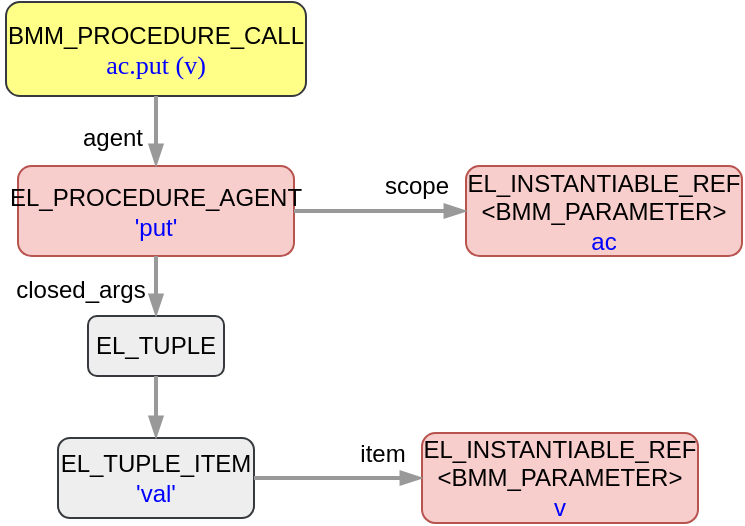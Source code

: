 <mxfile version="12.6.5" type="device"><diagram id="T1bN20LsihRzyOmEhu59" name="Page-1"><mxGraphModel dx="1366" dy="816" grid="1" gridSize="10" guides="1" tooltips="1" connect="1" arrows="1" fold="1" page="1" pageScale="1" pageWidth="1169" pageHeight="827" math="0" shadow="0"><root><mxCell id="0"/><mxCell id="1" parent="0"/><mxCell id="mJRC4oi6M7qBUFt7QNun-1" value="EL_PROCEDURE_AGENT&lt;br&gt;&lt;font color=&quot;#0000ff&quot;&gt;'put'&lt;/font&gt;" style="rounded=1;whiteSpace=wrap;html=1;fillColor=#f8cecc;strokeColor=#b85450;" parent="1" vertex="1"><mxGeometry x="238" y="375" width="138" height="45" as="geometry"/></mxCell><mxCell id="v00cajPfaKQEEG9e7Bks-16" value="BMM_PROCEDURE_CALL&lt;b&gt;&lt;br&gt;&lt;/b&gt;&lt;span style=&quot;color: rgb(0 , 0 , 255) ; font-family: &amp;#34;tahoma&amp;#34; ; font-size: 13px&quot;&gt;ac.put (v)&lt;/span&gt;&lt;b&gt;&lt;br&gt;&lt;/b&gt;" style="rounded=1;whiteSpace=wrap;html=1;fillColor=#ffff88;strokeColor=#36393d;" vertex="1" parent="1"><mxGeometry x="232" y="293" width="150" height="47" as="geometry"/></mxCell><mxCell id="v00cajPfaKQEEG9e7Bks-17" style="rounded=0;orthogonalLoop=1;jettySize=auto;html=1;entryX=0.5;entryY=0;entryDx=0;entryDy=0;strokeWidth=2;strokeColor=#999999;endArrow=blockThin;endFill=1;exitX=0.5;exitY=1;exitDx=0;exitDy=0;" edge="1" parent="1" source="v00cajPfaKQEEG9e7Bks-16" target="mJRC4oi6M7qBUFt7QNun-1"><mxGeometry relative="1" as="geometry"><mxPoint x="474" y="450" as="sourcePoint"/><mxPoint x="420" y="482" as="targetPoint"/></mxGeometry></mxCell><mxCell id="v00cajPfaKQEEG9e7Bks-20" value="agent" style="text;html=1;align=center;verticalAlign=middle;resizable=0;points=[];autosize=1;" vertex="1" parent="1"><mxGeometry x="260" y="351" width="50" height="20" as="geometry"/></mxCell><mxCell id="v00cajPfaKQEEG9e7Bks-22" value="EL_TUPLE" style="rounded=1;whiteSpace=wrap;html=1;fillColor=#eeeeee;strokeColor=#36393d;" vertex="1" parent="1"><mxGeometry x="273" y="450" width="68" height="30" as="geometry"/></mxCell><mxCell id="v00cajPfaKQEEG9e7Bks-23" value="EL_TUPLE_ITEM&lt;br&gt;&lt;font color=&quot;#0000ff&quot;&gt;'val'&lt;/font&gt;" style="rounded=1;whiteSpace=wrap;html=1;fillColor=#eeeeee;strokeColor=#36393d;" vertex="1" parent="1"><mxGeometry x="258" y="511" width="98" height="40" as="geometry"/></mxCell><mxCell id="v00cajPfaKQEEG9e7Bks-25" style="rounded=0;orthogonalLoop=1;jettySize=auto;html=1;entryX=0.5;entryY=0;entryDx=0;entryDy=0;strokeWidth=2;strokeColor=#999999;endArrow=blockThin;endFill=1;exitX=0.5;exitY=1;exitDx=0;exitDy=0;" edge="1" parent="1" source="mJRC4oi6M7qBUFt7QNun-1" target="v00cajPfaKQEEG9e7Bks-22"><mxGeometry relative="1" as="geometry"><mxPoint x="372.5" y="347" as="sourcePoint"/><mxPoint x="317" y="385" as="targetPoint"/></mxGeometry></mxCell><mxCell id="v00cajPfaKQEEG9e7Bks-26" style="rounded=0;orthogonalLoop=1;jettySize=auto;html=1;entryX=0.5;entryY=0;entryDx=0;entryDy=0;strokeWidth=2;strokeColor=#999999;endArrow=blockThin;endFill=1;exitX=0.5;exitY=1;exitDx=0;exitDy=0;" edge="1" parent="1" source="v00cajPfaKQEEG9e7Bks-22" target="v00cajPfaKQEEG9e7Bks-23"><mxGeometry relative="1" as="geometry"><mxPoint x="248" y="407.5" as="sourcePoint"/><mxPoint x="166" y="500" as="targetPoint"/></mxGeometry></mxCell><mxCell id="v00cajPfaKQEEG9e7Bks-27" value="EL_INSTANTIABLE_REF&lt;br&gt;&amp;lt;BMM_PARAMETER&amp;gt;&lt;br&gt;&lt;font color=&quot;#0000ff&quot;&gt;v&lt;/font&gt;" style="rounded=1;whiteSpace=wrap;html=1;fillColor=#f8cecc;strokeColor=#b85450;" vertex="1" parent="1"><mxGeometry x="440" y="508.5" width="138" height="45" as="geometry"/></mxCell><mxCell id="v00cajPfaKQEEG9e7Bks-28" style="rounded=0;orthogonalLoop=1;jettySize=auto;html=1;entryX=0;entryY=0.5;entryDx=0;entryDy=0;strokeWidth=2;strokeColor=#999999;endArrow=blockThin;endFill=1;exitX=1;exitY=0.5;exitDx=0;exitDy=0;" edge="1" parent="1" source="v00cajPfaKQEEG9e7Bks-23" target="v00cajPfaKQEEG9e7Bks-27"><mxGeometry relative="1" as="geometry"><mxPoint x="166" y="536" as="sourcePoint"/><mxPoint x="181" y="576" as="targetPoint"/></mxGeometry></mxCell><mxCell id="v00cajPfaKQEEG9e7Bks-29" value="EL_INSTANTIABLE_REF&lt;br&gt;&amp;lt;BMM_PARAMETER&amp;gt;&lt;br&gt;&lt;font color=&quot;#0000ff&quot;&gt;ac&lt;/font&gt;" style="rounded=1;whiteSpace=wrap;html=1;fillColor=#f8cecc;strokeColor=#b85450;" vertex="1" parent="1"><mxGeometry x="462" y="375" width="138" height="45" as="geometry"/></mxCell><mxCell id="v00cajPfaKQEEG9e7Bks-30" style="rounded=0;orthogonalLoop=1;jettySize=auto;html=1;entryX=0;entryY=0.5;entryDx=0;entryDy=0;strokeWidth=2;strokeColor=#999999;endArrow=blockThin;endFill=1;exitX=1;exitY=0.5;exitDx=0;exitDy=0;" edge="1" parent="1" source="mJRC4oi6M7qBUFt7QNun-1" target="v00cajPfaKQEEG9e7Bks-29"><mxGeometry relative="1" as="geometry"><mxPoint x="248" y="407.5" as="sourcePoint"/><mxPoint x="166" y="500" as="targetPoint"/></mxGeometry></mxCell><mxCell id="v00cajPfaKQEEG9e7Bks-31" value="scope" style="text;html=1;align=center;verticalAlign=middle;resizable=0;points=[];autosize=1;" vertex="1" parent="1"><mxGeometry x="412" y="375" width="50" height="20" as="geometry"/></mxCell><mxCell id="v00cajPfaKQEEG9e7Bks-34" value="closed_args" style="text;html=1;align=center;verticalAlign=middle;resizable=0;points=[];autosize=1;" vertex="1" parent="1"><mxGeometry x="229" y="427" width="80" height="20" as="geometry"/></mxCell><mxCell id="v00cajPfaKQEEG9e7Bks-35" value="item" style="text;html=1;align=center;verticalAlign=middle;resizable=0;points=[];autosize=1;" vertex="1" parent="1"><mxGeometry x="400" y="509" width="40" height="20" as="geometry"/></mxCell></root></mxGraphModel></diagram></mxfile>